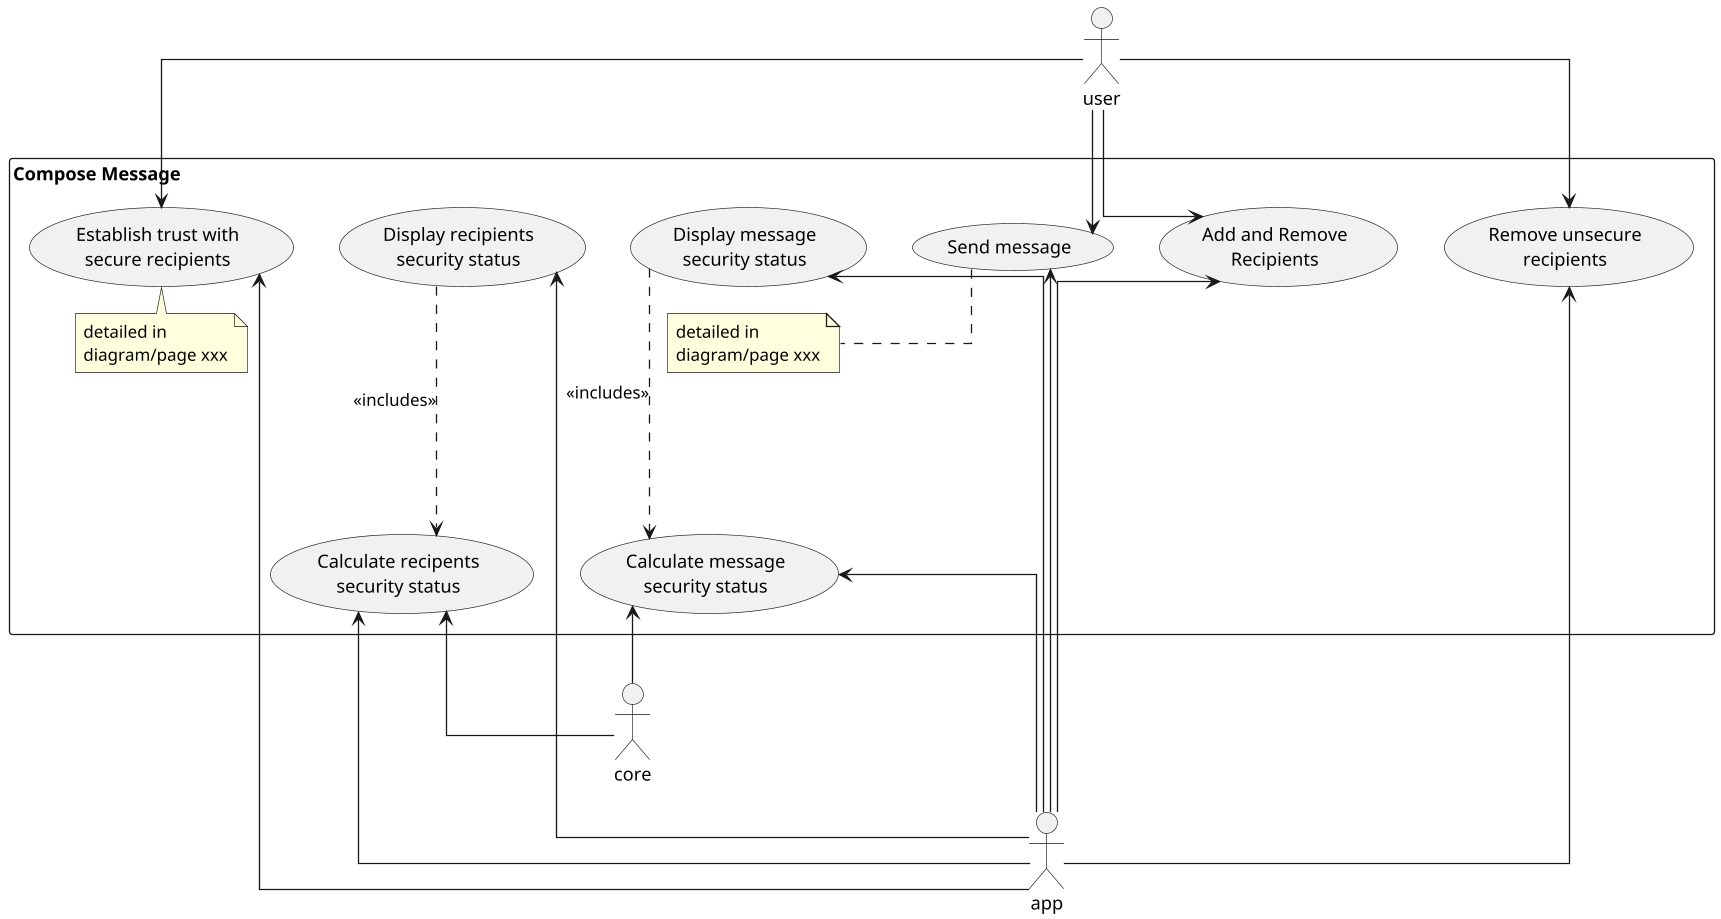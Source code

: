 @startuml
skinparam ranksep 20
skinparam dpi 125
skinparam packageTitleAlignment left
skinparam linetype ortho
'left to right direction


rectangle "Compose Message" {
    (Calculate message\nsecurity status) as (cmss)
    (Calculate recipents\nsecurity status) as (crss)
    (Remove unsecure\nrecipients) as (rur)
    (Add and Remove\nRecipients) as (aarr)
    (Send message) as (sm)
    note bottom of (sm)
    detailed in
    diagram/page xxx
    end note
    (Display recipients\nsecurity status) as (drss)
    (Display message\nsecurity status) as (dmss)
    (Establish trust with\nsecure recipients) as (etwsr)
    note bottom of (etwsr)
    detailed in
    diagram/page xxx
    end note
}

user ---> (sm)
user ---> (rur)
user ---> (etwsr)
user ---> (aarr)


app -up---> (sm)
app -up---> (dmss)
app -up---> (drss)
app -up---> (cmss)
app -up---> (crss)
app -up---> (rur)
app -up---> (etwsr)
app -up---> (aarr)


(cmss) <--- core
(crss) <--- core


(drss) ........> (crss) : <<includes>>
(dmss) ........> (cmss) : <<includes>>
@enduml
